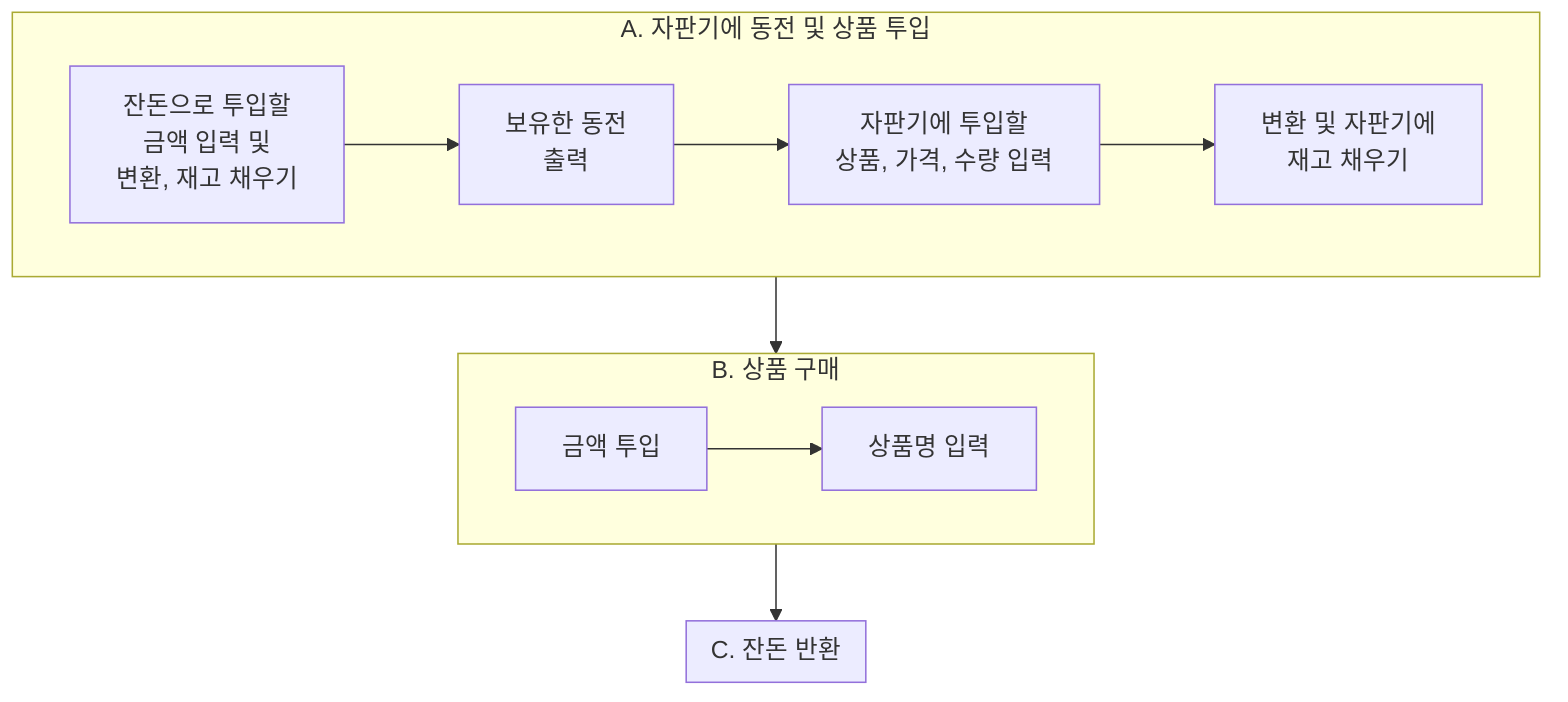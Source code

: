flowchart TB
    A --> B --> C
    subgraph A[A. 자판기에 동전 및 상품 투입]
        A1[잔돈으로 투입할\n금액 입력 및\n변환, 재고 채우기]
        A2[보유한 동전\n출력]
        A3[자판기에 투입할\n상품, 가격, 수량 입력]
        A4[변환 및 자판기에\n재고 채우기]
        A1 --> A2 --> A3 --> A4
    end

    subgraph B[B. 상품 구매]
        B1[금액 투입]
        B2[상품명 입력]
        B1 --> B2
    end
    subgraph C[C. 잔돈 반환]
    end